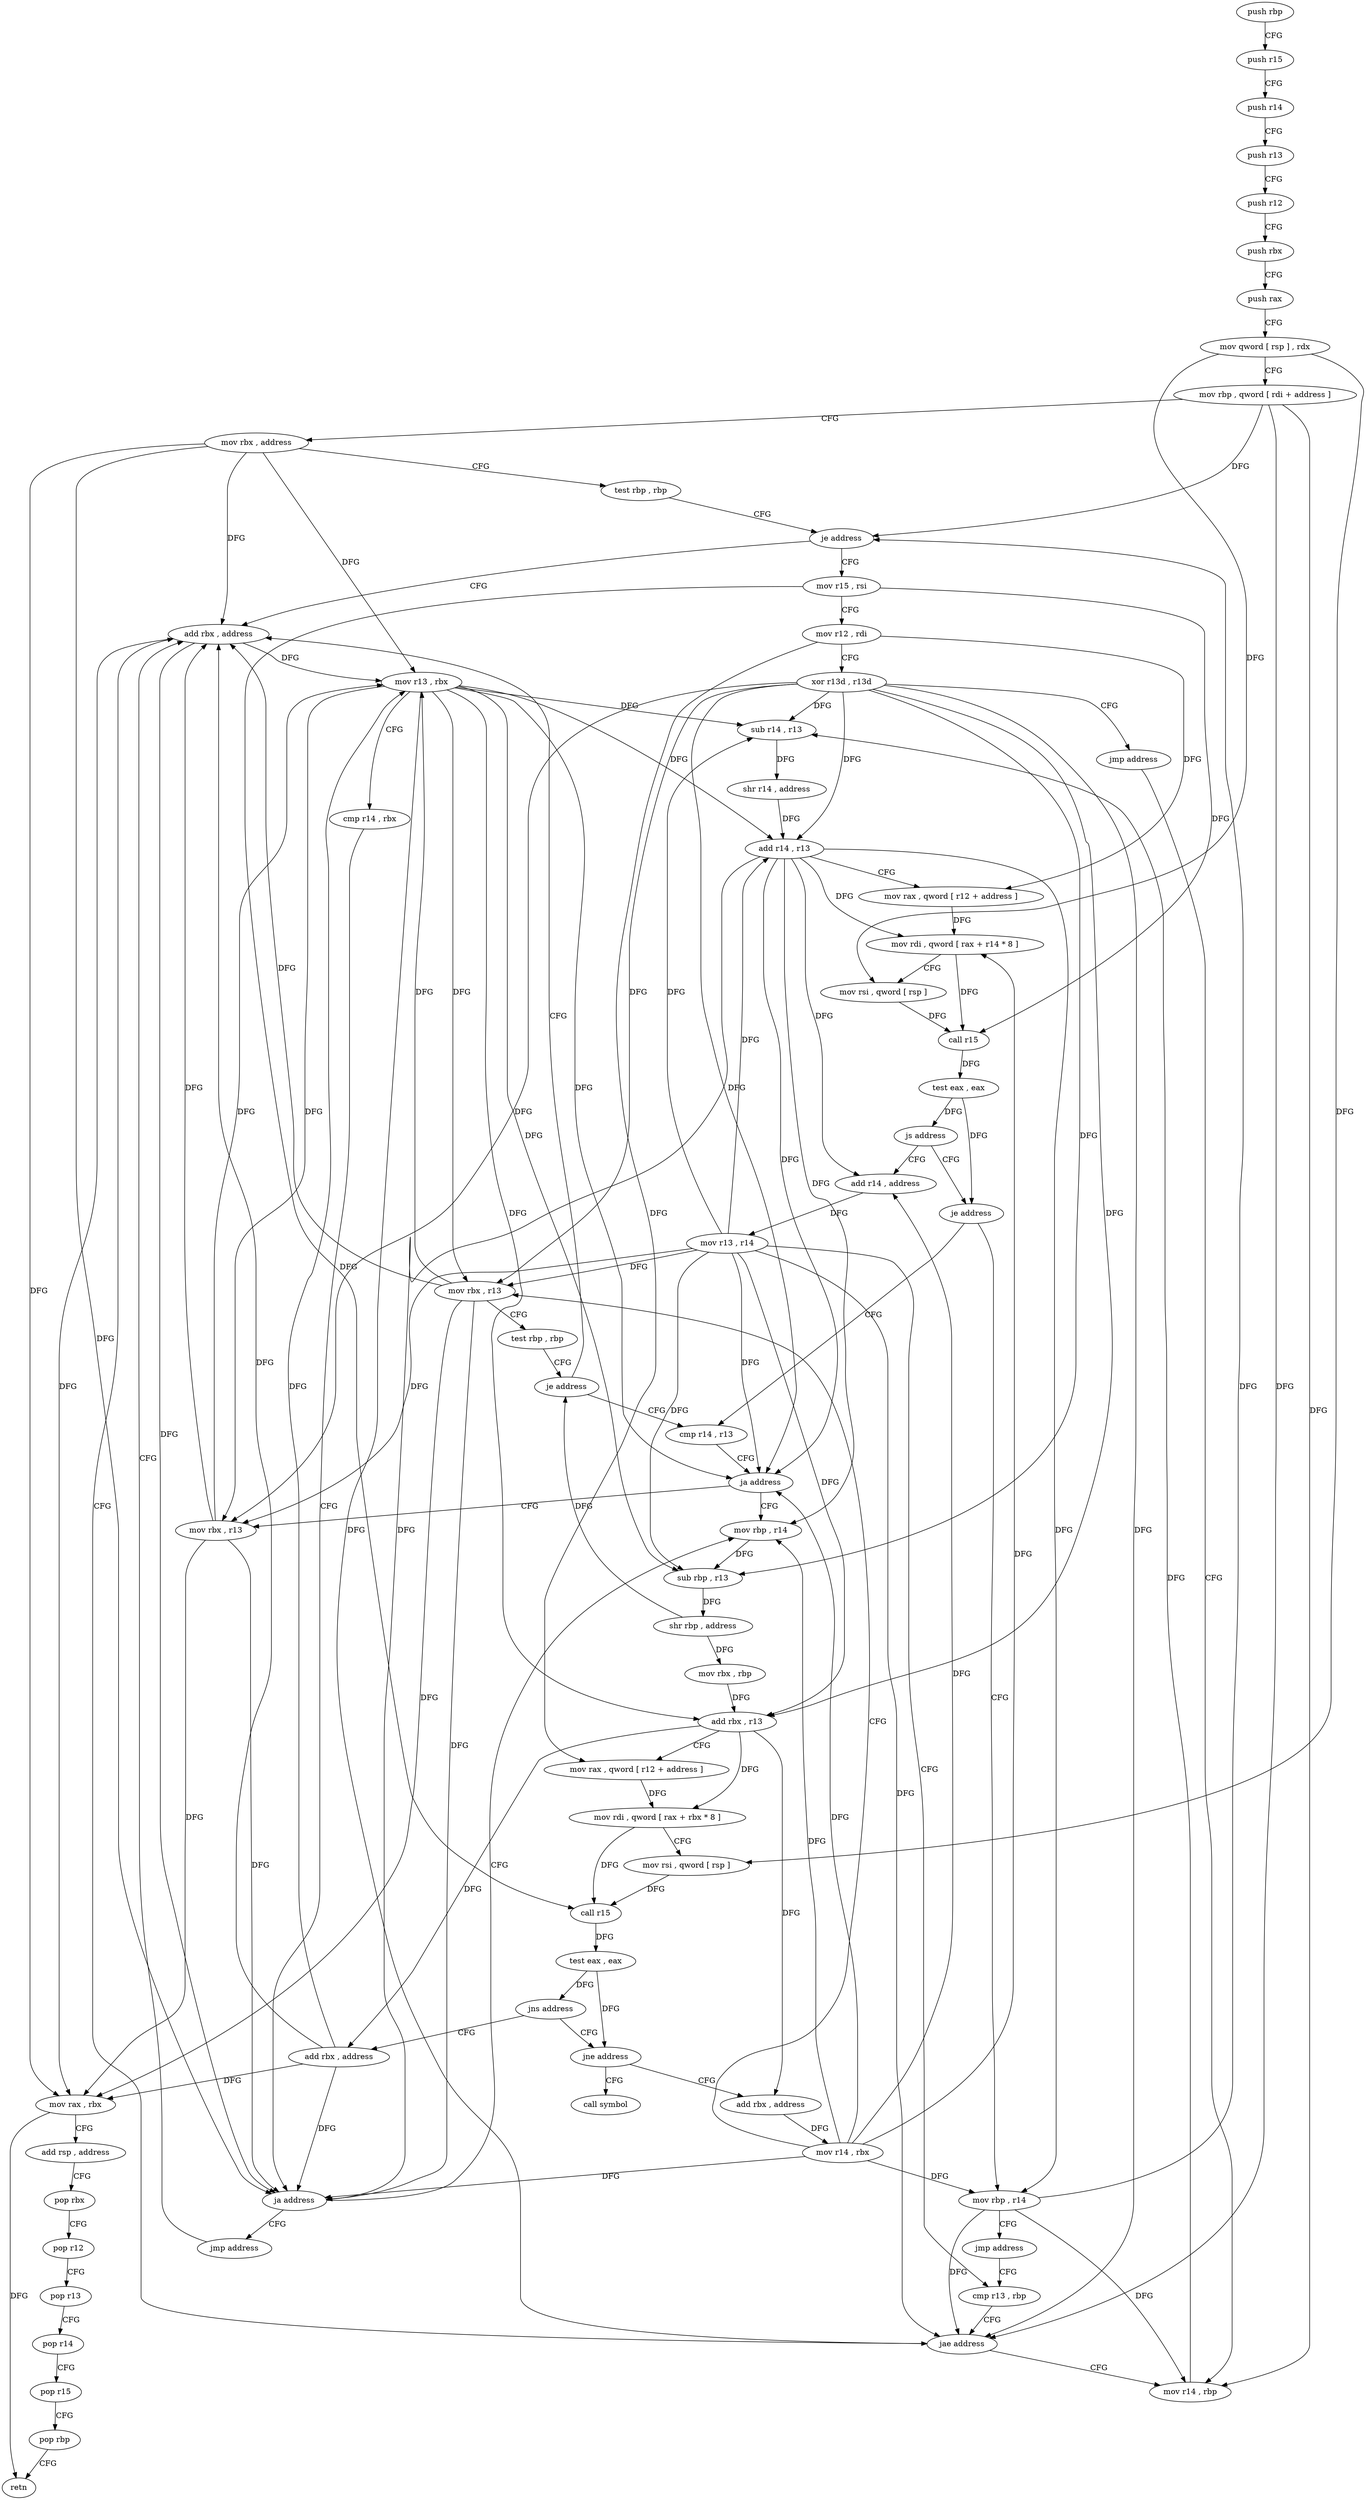 digraph "func" {
"156720" [label = "push rbp" ]
"156721" [label = "push r15" ]
"156723" [label = "push r14" ]
"156725" [label = "push r13" ]
"156727" [label = "push r12" ]
"156729" [label = "push rbx" ]
"156730" [label = "push rax" ]
"156731" [label = "mov qword [ rsp ] , rdx" ]
"156735" [label = "mov rbp , qword [ rdi + address ]" ]
"156739" [label = "mov rbx , address" ]
"156746" [label = "test rbp , rbp" ]
"156749" [label = "je address" ]
"156921" [label = "add rbx , address" ]
"156755" [label = "mov r15 , rsi" ]
"156925" [label = "mov rax , rbx" ]
"156928" [label = "add rsp , address" ]
"156932" [label = "pop rbx" ]
"156933" [label = "pop r12" ]
"156935" [label = "pop r13" ]
"156937" [label = "pop r14" ]
"156939" [label = "pop r15" ]
"156941" [label = "pop rbp" ]
"156942" [label = "retn" ]
"156758" [label = "mov r12 , rdi" ]
"156761" [label = "xor r13d , r13d" ]
"156764" [label = "jmp address" ]
"156784" [label = "mov r14 , rbp" ]
"156787" [label = "sub r14 , r13" ]
"156790" [label = "shr r14 , address" ]
"156793" [label = "add r14 , r13" ]
"156796" [label = "mov rax , qword [ r12 + address ]" ]
"156801" [label = "mov rdi , qword [ rax + r14 * 8 ]" ]
"156805" [label = "mov rsi , qword [ rsp ]" ]
"156809" [label = "call r15" ]
"156812" [label = "test eax , eax" ]
"156814" [label = "js address" ]
"156768" [label = "add r14 , address" ]
"156816" [label = "je address" ]
"156772" [label = "mov r13 , r14" ]
"156775" [label = "cmp r13 , rbp" ]
"156913" [label = "cmp r14 , r13" ]
"156818" [label = "mov rbp , r14" ]
"156916" [label = "ja address" ]
"156832" [label = "mov rbp , r14" ]
"156918" [label = "mov rbx , r13" ]
"156821" [label = "jmp address" ]
"156835" [label = "sub rbp , r13" ]
"156838" [label = "shr rbp , address" ]
"156841" [label = "mov rbx , rbp" ]
"156844" [label = "add rbx , r13" ]
"156847" [label = "mov rax , qword [ r12 + address ]" ]
"156852" [label = "mov rdi , qword [ rax + rbx * 8 ]" ]
"156856" [label = "mov rsi , qword [ rsp ]" ]
"156860" [label = "call r15" ]
"156863" [label = "test eax , eax" ]
"156865" [label = "jns address" ]
"156896" [label = "jne address" ]
"156867" [label = "add rbx , address" ]
"156778" [label = "jae address" ]
"156943" [label = "call symbol" ]
"156898" [label = "add rbx , address" ]
"156871" [label = "mov r13 , rbx" ]
"156874" [label = "cmp r14 , rbx" ]
"156877" [label = "ja address" ]
"156879" [label = "jmp address" ]
"156902" [label = "mov r14 , rbx" ]
"156905" [label = "mov rbx , r13" ]
"156908" [label = "test rbp , rbp" ]
"156911" [label = "je address" ]
"156720" -> "156721" [ label = "CFG" ]
"156721" -> "156723" [ label = "CFG" ]
"156723" -> "156725" [ label = "CFG" ]
"156725" -> "156727" [ label = "CFG" ]
"156727" -> "156729" [ label = "CFG" ]
"156729" -> "156730" [ label = "CFG" ]
"156730" -> "156731" [ label = "CFG" ]
"156731" -> "156735" [ label = "CFG" ]
"156731" -> "156805" [ label = "DFG" ]
"156731" -> "156856" [ label = "DFG" ]
"156735" -> "156739" [ label = "CFG" ]
"156735" -> "156749" [ label = "DFG" ]
"156735" -> "156784" [ label = "DFG" ]
"156735" -> "156778" [ label = "DFG" ]
"156739" -> "156746" [ label = "CFG" ]
"156739" -> "156921" [ label = "DFG" ]
"156739" -> "156925" [ label = "DFG" ]
"156739" -> "156871" [ label = "DFG" ]
"156739" -> "156877" [ label = "DFG" ]
"156746" -> "156749" [ label = "CFG" ]
"156749" -> "156921" [ label = "CFG" ]
"156749" -> "156755" [ label = "CFG" ]
"156921" -> "156925" [ label = "DFG" ]
"156921" -> "156871" [ label = "DFG" ]
"156921" -> "156877" [ label = "DFG" ]
"156755" -> "156758" [ label = "CFG" ]
"156755" -> "156809" [ label = "DFG" ]
"156755" -> "156860" [ label = "DFG" ]
"156925" -> "156928" [ label = "CFG" ]
"156925" -> "156942" [ label = "DFG" ]
"156928" -> "156932" [ label = "CFG" ]
"156932" -> "156933" [ label = "CFG" ]
"156933" -> "156935" [ label = "CFG" ]
"156935" -> "156937" [ label = "CFG" ]
"156937" -> "156939" [ label = "CFG" ]
"156939" -> "156941" [ label = "CFG" ]
"156941" -> "156942" [ label = "CFG" ]
"156758" -> "156761" [ label = "CFG" ]
"156758" -> "156796" [ label = "DFG" ]
"156758" -> "156847" [ label = "DFG" ]
"156761" -> "156764" [ label = "CFG" ]
"156761" -> "156787" [ label = "DFG" ]
"156761" -> "156793" [ label = "DFG" ]
"156761" -> "156778" [ label = "DFG" ]
"156761" -> "156916" [ label = "DFG" ]
"156761" -> "156835" [ label = "DFG" ]
"156761" -> "156844" [ label = "DFG" ]
"156761" -> "156918" [ label = "DFG" ]
"156761" -> "156905" [ label = "DFG" ]
"156764" -> "156784" [ label = "CFG" ]
"156784" -> "156787" [ label = "DFG" ]
"156787" -> "156790" [ label = "DFG" ]
"156790" -> "156793" [ label = "DFG" ]
"156793" -> "156796" [ label = "CFG" ]
"156793" -> "156801" [ label = "DFG" ]
"156793" -> "156768" [ label = "DFG" ]
"156793" -> "156916" [ label = "DFG" ]
"156793" -> "156818" [ label = "DFG" ]
"156793" -> "156832" [ label = "DFG" ]
"156793" -> "156877" [ label = "DFG" ]
"156796" -> "156801" [ label = "DFG" ]
"156801" -> "156805" [ label = "CFG" ]
"156801" -> "156809" [ label = "DFG" ]
"156805" -> "156809" [ label = "DFG" ]
"156809" -> "156812" [ label = "DFG" ]
"156812" -> "156814" [ label = "DFG" ]
"156812" -> "156816" [ label = "DFG" ]
"156814" -> "156768" [ label = "CFG" ]
"156814" -> "156816" [ label = "CFG" ]
"156768" -> "156772" [ label = "DFG" ]
"156816" -> "156913" [ label = "CFG" ]
"156816" -> "156818" [ label = "CFG" ]
"156772" -> "156775" [ label = "CFG" ]
"156772" -> "156787" [ label = "DFG" ]
"156772" -> "156793" [ label = "DFG" ]
"156772" -> "156778" [ label = "DFG" ]
"156772" -> "156916" [ label = "DFG" ]
"156772" -> "156835" [ label = "DFG" ]
"156772" -> "156844" [ label = "DFG" ]
"156772" -> "156918" [ label = "DFG" ]
"156772" -> "156905" [ label = "DFG" ]
"156775" -> "156778" [ label = "CFG" ]
"156913" -> "156916" [ label = "CFG" ]
"156818" -> "156821" [ label = "CFG" ]
"156818" -> "156749" [ label = "DFG" ]
"156818" -> "156784" [ label = "DFG" ]
"156818" -> "156778" [ label = "DFG" ]
"156916" -> "156832" [ label = "CFG" ]
"156916" -> "156918" [ label = "CFG" ]
"156832" -> "156835" [ label = "DFG" ]
"156918" -> "156921" [ label = "DFG" ]
"156918" -> "156925" [ label = "DFG" ]
"156918" -> "156871" [ label = "DFG" ]
"156918" -> "156877" [ label = "DFG" ]
"156821" -> "156775" [ label = "CFG" ]
"156835" -> "156838" [ label = "DFG" ]
"156838" -> "156841" [ label = "DFG" ]
"156838" -> "156911" [ label = "DFG" ]
"156841" -> "156844" [ label = "DFG" ]
"156844" -> "156847" [ label = "CFG" ]
"156844" -> "156852" [ label = "DFG" ]
"156844" -> "156867" [ label = "DFG" ]
"156844" -> "156898" [ label = "DFG" ]
"156847" -> "156852" [ label = "DFG" ]
"156852" -> "156856" [ label = "CFG" ]
"156852" -> "156860" [ label = "DFG" ]
"156856" -> "156860" [ label = "DFG" ]
"156860" -> "156863" [ label = "DFG" ]
"156863" -> "156865" [ label = "DFG" ]
"156863" -> "156896" [ label = "DFG" ]
"156865" -> "156896" [ label = "CFG" ]
"156865" -> "156867" [ label = "CFG" ]
"156896" -> "156943" [ label = "CFG" ]
"156896" -> "156898" [ label = "CFG" ]
"156867" -> "156871" [ label = "DFG" ]
"156867" -> "156921" [ label = "DFG" ]
"156867" -> "156925" [ label = "DFG" ]
"156867" -> "156877" [ label = "DFG" ]
"156778" -> "156921" [ label = "CFG" ]
"156778" -> "156784" [ label = "CFG" ]
"156898" -> "156902" [ label = "DFG" ]
"156871" -> "156874" [ label = "CFG" ]
"156871" -> "156787" [ label = "DFG" ]
"156871" -> "156793" [ label = "DFG" ]
"156871" -> "156916" [ label = "DFG" ]
"156871" -> "156835" [ label = "DFG" ]
"156871" -> "156844" [ label = "DFG" ]
"156871" -> "156918" [ label = "DFG" ]
"156871" -> "156778" [ label = "DFG" ]
"156871" -> "156905" [ label = "DFG" ]
"156874" -> "156877" [ label = "CFG" ]
"156877" -> "156832" [ label = "CFG" ]
"156877" -> "156879" [ label = "CFG" ]
"156879" -> "156921" [ label = "CFG" ]
"156902" -> "156905" [ label = "CFG" ]
"156902" -> "156801" [ label = "DFG" ]
"156902" -> "156768" [ label = "DFG" ]
"156902" -> "156818" [ label = "DFG" ]
"156902" -> "156832" [ label = "DFG" ]
"156902" -> "156916" [ label = "DFG" ]
"156902" -> "156877" [ label = "DFG" ]
"156905" -> "156908" [ label = "CFG" ]
"156905" -> "156921" [ label = "DFG" ]
"156905" -> "156925" [ label = "DFG" ]
"156905" -> "156871" [ label = "DFG" ]
"156905" -> "156877" [ label = "DFG" ]
"156908" -> "156911" [ label = "CFG" ]
"156911" -> "156921" [ label = "CFG" ]
"156911" -> "156913" [ label = "CFG" ]
}
